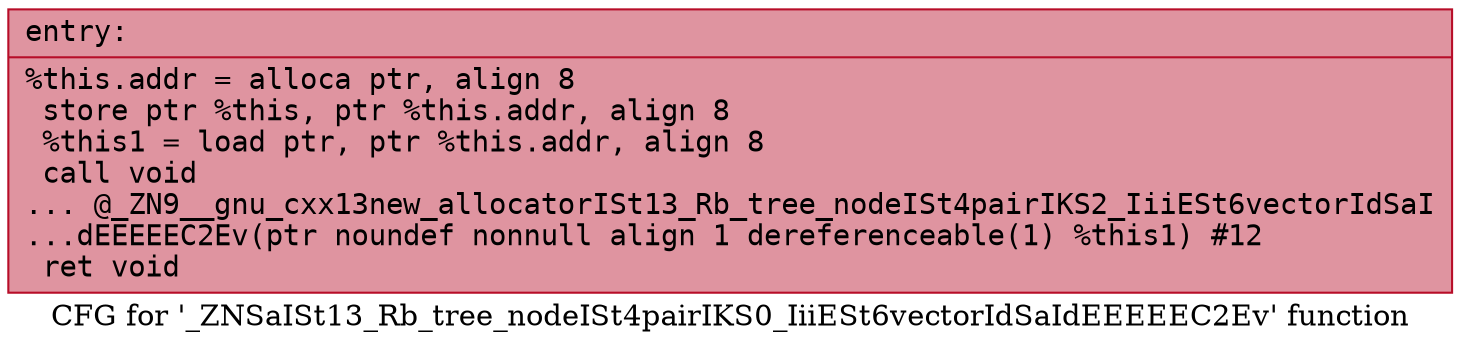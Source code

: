 digraph "CFG for '_ZNSaISt13_Rb_tree_nodeISt4pairIKS0_IiiESt6vectorIdSaIdEEEEEC2Ev' function" {
	label="CFG for '_ZNSaISt13_Rb_tree_nodeISt4pairIKS0_IiiESt6vectorIdSaIdEEEEEC2Ev' function";

	Node0x55e722d4c860 [shape=record,color="#b70d28ff", style=filled, fillcolor="#b70d2870" fontname="Courier",label="{entry:\l|  %this.addr = alloca ptr, align 8\l  store ptr %this, ptr %this.addr, align 8\l  %this1 = load ptr, ptr %this.addr, align 8\l  call void\l... @_ZN9__gnu_cxx13new_allocatorISt13_Rb_tree_nodeISt4pairIKS2_IiiESt6vectorIdSaI\l...dEEEEEC2Ev(ptr noundef nonnull align 1 dereferenceable(1) %this1) #12\l  ret void\l}"];
}

